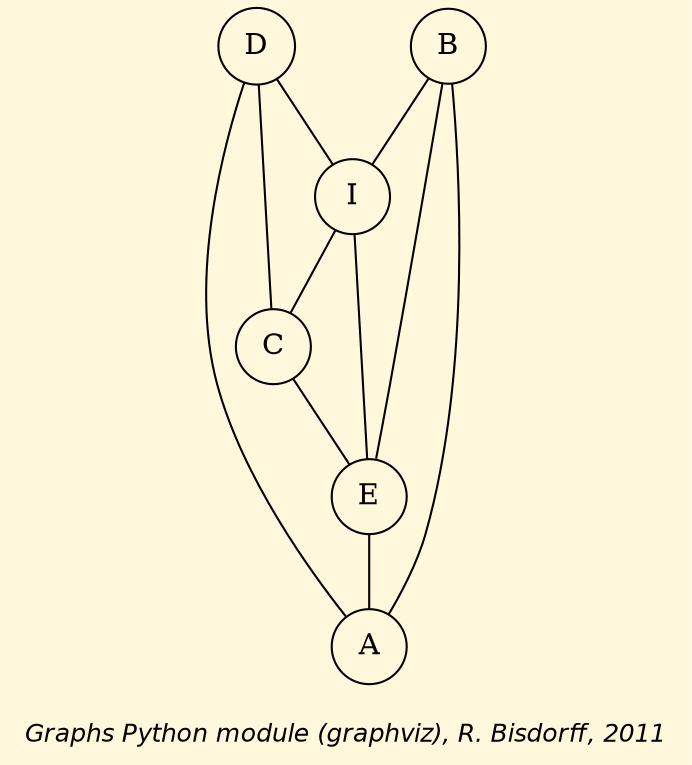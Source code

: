 strict graph G {
graph [ bgcolor = cornsilk, fontname = "Helvetica-Oblique",
 fontsize = 12,
 label = "\nGraphs Python module (graphviz), R. Bisdorff, 2011", size="7,7"];
n1 [shape = "circle", label = "D"];
n2 [shape = "circle", label = "B"];
n3 [shape = "circle", label = "I"];
n4 [shape = "circle", label = "C"];
n5 [shape = "circle", label = "E"];
n6 [shape = "circle", label = "A"];
n1-- n3 [dir=both,style="setlinewidth(1)",color=black, arrowhead=none, arrowtail=none] ;
n1-- n4 [dir=both,style="setlinewidth(1)",color=black, arrowhead=none, arrowtail=none] ;
n1-- n6 [dir=both,style="setlinewidth(1)",color=black, arrowhead=none, arrowtail=none] ;
n2-- n3 [dir=both,style="setlinewidth(1)",color=black, arrowhead=none, arrowtail=none] ;
n2-- n5 [dir=both,style="setlinewidth(1)",color=black, arrowhead=none, arrowtail=none] ;
n2-- n6 [dir=both,style="setlinewidth(1)",color=black, arrowhead=none, arrowtail=none] ;
n3-- n4 [dir=both,style="setlinewidth(1)",color=black, arrowhead=none, arrowtail=none] ;
n3-- n5 [dir=both,style="setlinewidth(1)",color=black, arrowhead=none, arrowtail=none] ;
n4-- n5 [dir=both,style="setlinewidth(1)",color=black, arrowhead=none, arrowtail=none] ;
n5-- n6 [dir=both,style="setlinewidth(1)",color=black, arrowhead=none, arrowtail=none] ;
}
